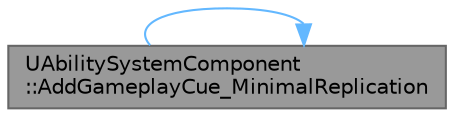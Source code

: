 digraph "UAbilitySystemComponent::AddGameplayCue_MinimalReplication"
{
 // INTERACTIVE_SVG=YES
 // LATEX_PDF_SIZE
  bgcolor="transparent";
  edge [fontname=Helvetica,fontsize=10,labelfontname=Helvetica,labelfontsize=10];
  node [fontname=Helvetica,fontsize=10,shape=box,height=0.2,width=0.4];
  rankdir="LR";
  Node1 [id="Node000001",label="UAbilitySystemComponent\l::AddGameplayCue_MinimalReplication",height=0.2,width=0.4,color="gray40", fillcolor="grey60", style="filled", fontcolor="black",tooltip="Add gameplaycue for minimal replication mode."];
  Node1 -> Node1 [id="edge1_Node000001_Node000001",color="steelblue1",style="solid",tooltip=" "];
}
